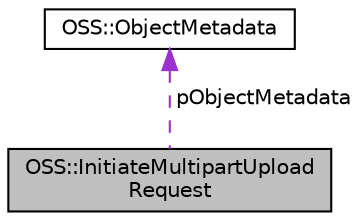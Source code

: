 digraph "OSS::InitiateMultipartUploadRequest"
{
  edge [fontname="Helvetica",fontsize="10",labelfontname="Helvetica",labelfontsize="10"];
  node [fontname="Helvetica",fontsize="10",shape=record];
  Node1 [label="OSS::InitiateMultipartUpload\lRequest",height=0.2,width=0.4,color="black", fillcolor="grey75", style="filled" fontcolor="black"];
  Node2 -> Node1 [dir="back",color="darkorchid3",fontsize="10",style="dashed",label=" pObjectMetadata" ,fontname="Helvetica"];
  Node2 [label="OSS::ObjectMetadata",height=0.2,width=0.4,color="black", fillcolor="white", style="filled",URL="$class_o_s_s_1_1_object_metadata.html"];
}
